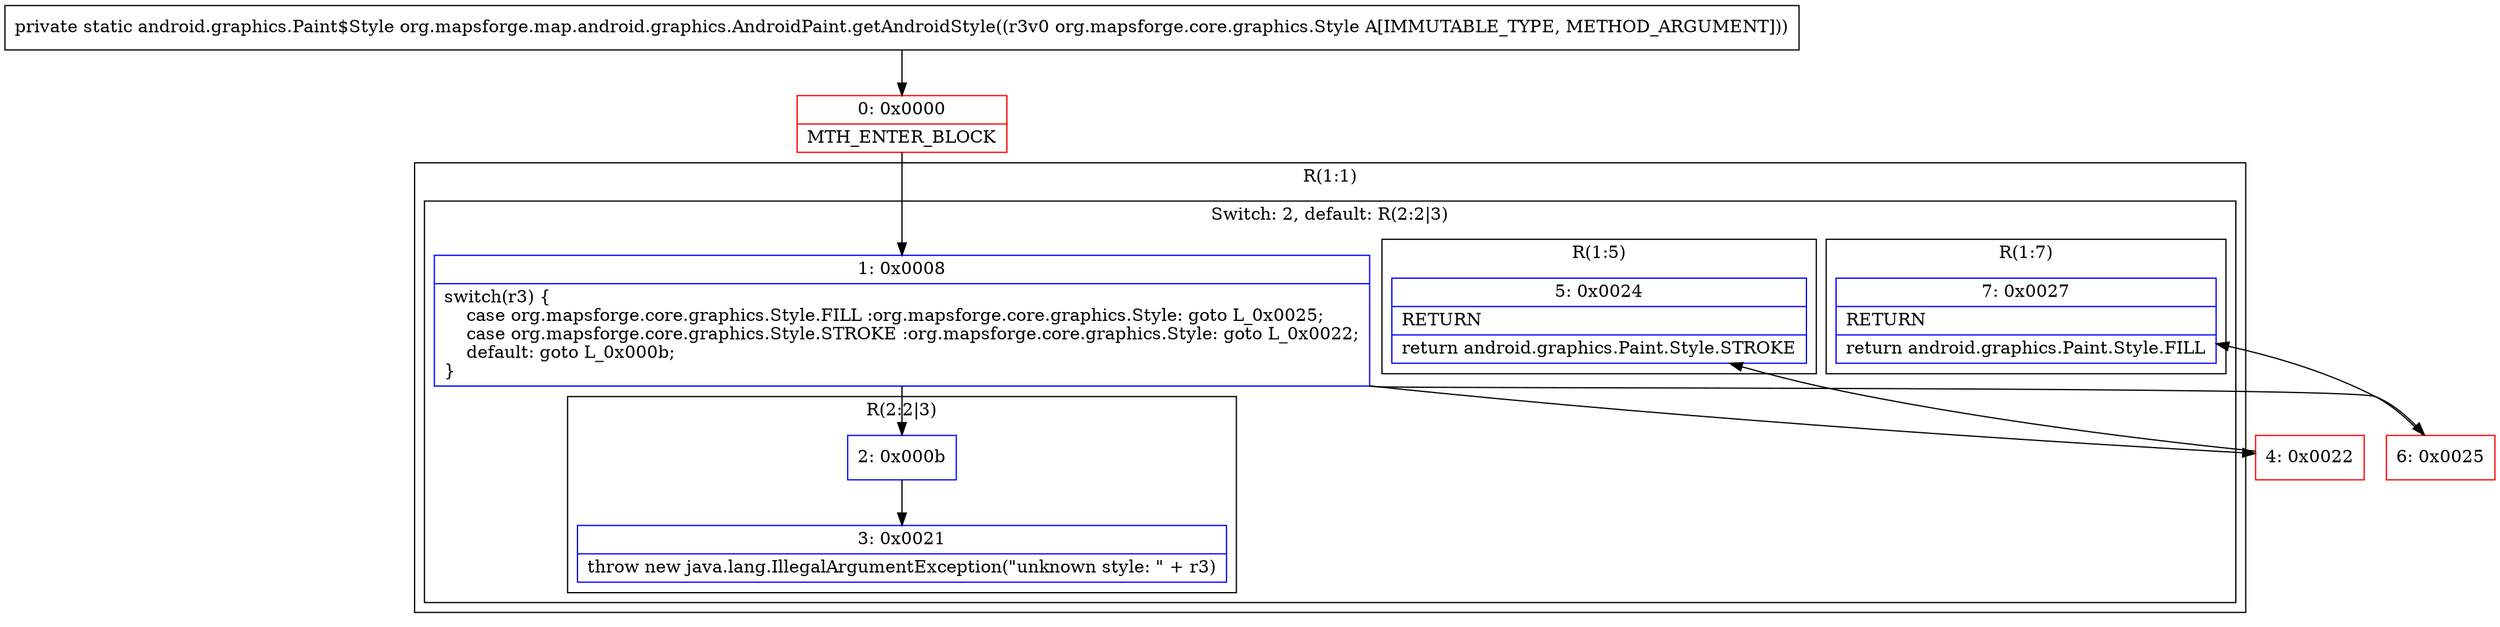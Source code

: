 digraph "CFG fororg.mapsforge.map.android.graphics.AndroidPaint.getAndroidStyle(Lorg\/mapsforge\/core\/graphics\/Style;)Landroid\/graphics\/Paint$Style;" {
subgraph cluster_Region_1139265789 {
label = "R(1:1)";
node [shape=record,color=blue];
subgraph cluster_SwitchRegion_636721576 {
label = "Switch: 2, default: R(2:2|3)";
node [shape=record,color=blue];
Node_1 [shape=record,label="{1\:\ 0x0008|switch(r3) \{\l    case org.mapsforge.core.graphics.Style.FILL :org.mapsforge.core.graphics.Style: goto L_0x0025;\l    case org.mapsforge.core.graphics.Style.STROKE :org.mapsforge.core.graphics.Style: goto L_0x0022;\l    default: goto L_0x000b;\l\}\l}"];
subgraph cluster_Region_1847216902 {
label = "R(1:7)";
node [shape=record,color=blue];
Node_7 [shape=record,label="{7\:\ 0x0027|RETURN\l|return android.graphics.Paint.Style.FILL\l}"];
}
subgraph cluster_Region_1582880261 {
label = "R(1:5)";
node [shape=record,color=blue];
Node_5 [shape=record,label="{5\:\ 0x0024|RETURN\l|return android.graphics.Paint.Style.STROKE\l}"];
}
subgraph cluster_Region_591758603 {
label = "R(2:2|3)";
node [shape=record,color=blue];
Node_2 [shape=record,label="{2\:\ 0x000b}"];
Node_3 [shape=record,label="{3\:\ 0x0021|throw new java.lang.IllegalArgumentException(\"unknown style: \" + r3)\l}"];
}
}
}
Node_0 [shape=record,color=red,label="{0\:\ 0x0000|MTH_ENTER_BLOCK\l}"];
Node_4 [shape=record,color=red,label="{4\:\ 0x0022}"];
Node_6 [shape=record,color=red,label="{6\:\ 0x0025}"];
MethodNode[shape=record,label="{private static android.graphics.Paint$Style org.mapsforge.map.android.graphics.AndroidPaint.getAndroidStyle((r3v0 org.mapsforge.core.graphics.Style A[IMMUTABLE_TYPE, METHOD_ARGUMENT])) }"];
MethodNode -> Node_0;
Node_1 -> Node_2;
Node_1 -> Node_4;
Node_1 -> Node_6;
Node_2 -> Node_3;
Node_0 -> Node_1;
Node_4 -> Node_5;
Node_6 -> Node_7;
}

